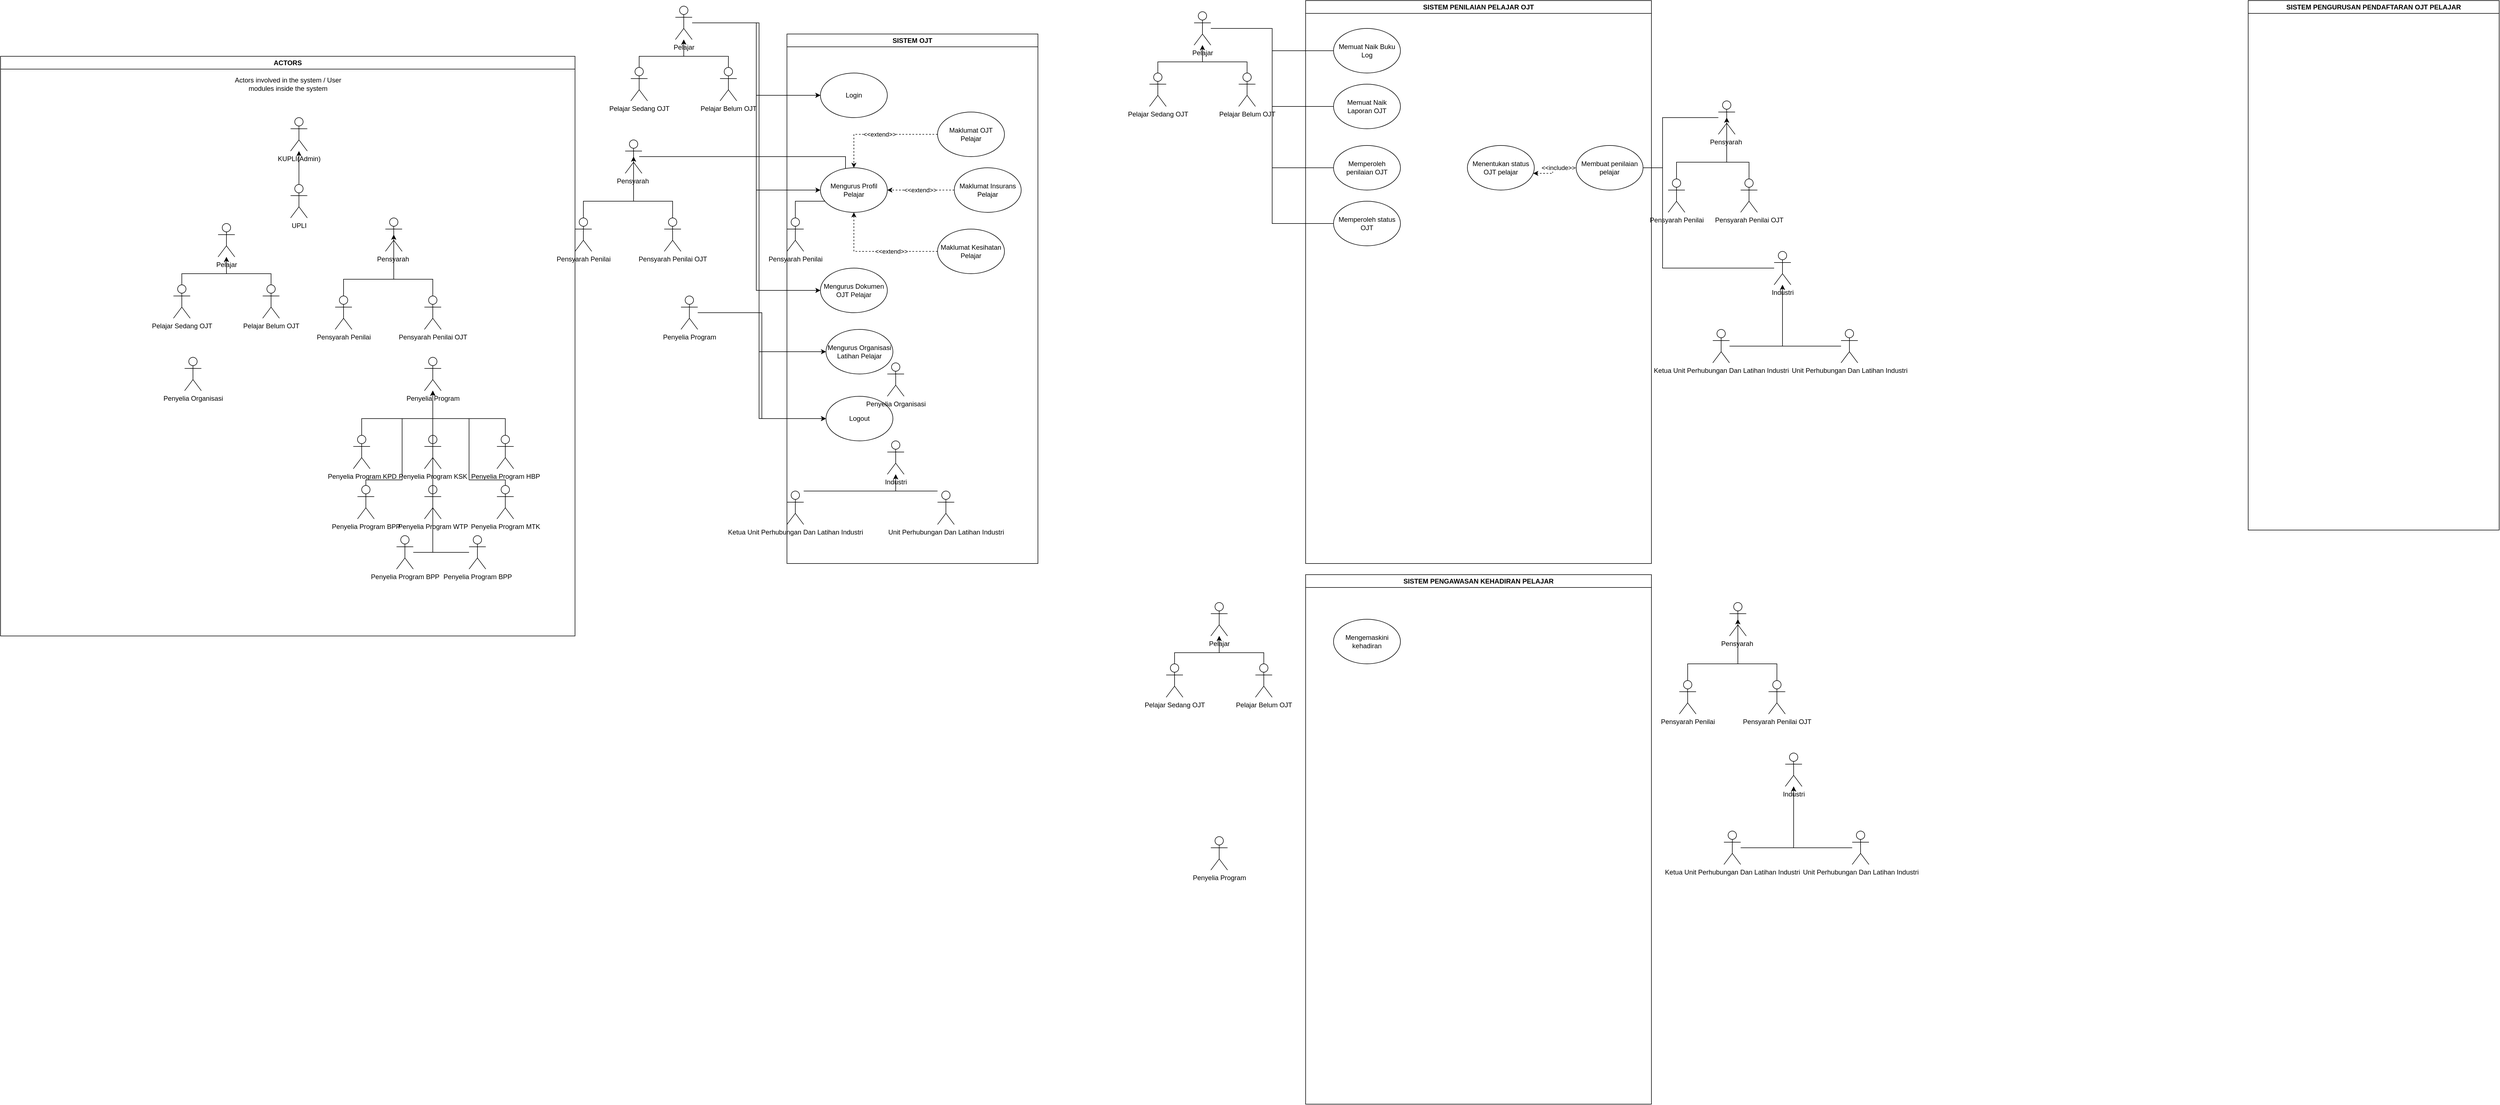 <mxfile version="21.6.8" type="device">
  <diagram name="Page-1" id="RmiC0LnNtBsDecarxAC6">
    <mxGraphModel dx="4883" dy="1937" grid="1" gridSize="10" guides="1" tooltips="1" connect="1" arrows="1" fold="1" page="1" pageScale="1" pageWidth="850" pageHeight="1100" math="0" shadow="0">
      <root>
        <mxCell id="0" />
        <mxCell id="1" parent="0" />
        <mxCell id="GjbFtSJYgkBEbsVOYZCD-24" style="edgeStyle=orthogonalEdgeStyle;rounded=0;orthogonalLoop=1;jettySize=auto;html=1;entryX=0;entryY=0.5;entryDx=0;entryDy=0;" parent="1" source="kULeiULbNWjM8K2r1JRf-3" target="GjbFtSJYgkBEbsVOYZCD-1" edge="1">
          <mxGeometry relative="1" as="geometry" />
        </mxCell>
        <mxCell id="GjbFtSJYgkBEbsVOYZCD-25" style="edgeStyle=orthogonalEdgeStyle;rounded=0;orthogonalLoop=1;jettySize=auto;html=1;entryX=0;entryY=0.5;entryDx=0;entryDy=0;" parent="1" source="kULeiULbNWjM8K2r1JRf-3" target="GjbFtSJYgkBEbsVOYZCD-4" edge="1">
          <mxGeometry relative="1" as="geometry" />
        </mxCell>
        <mxCell id="GjbFtSJYgkBEbsVOYZCD-26" style="edgeStyle=orthogonalEdgeStyle;rounded=0;orthogonalLoop=1;jettySize=auto;html=1;entryX=0;entryY=0.5;entryDx=0;entryDy=0;" parent="1" source="kULeiULbNWjM8K2r1JRf-3" target="GjbFtSJYgkBEbsVOYZCD-15" edge="1">
          <mxGeometry relative="1" as="geometry" />
        </mxCell>
        <mxCell id="GjbFtSJYgkBEbsVOYZCD-27" style="edgeStyle=orthogonalEdgeStyle;rounded=0;orthogonalLoop=1;jettySize=auto;html=1;entryX=0;entryY=0.5;entryDx=0;entryDy=0;" parent="1" source="kULeiULbNWjM8K2r1JRf-3" target="GjbFtSJYgkBEbsVOYZCD-23" edge="1">
          <mxGeometry relative="1" as="geometry" />
        </mxCell>
        <mxCell id="GjbFtSJYgkBEbsVOYZCD-28" style="edgeStyle=orthogonalEdgeStyle;rounded=0;orthogonalLoop=1;jettySize=auto;html=1;entryX=0;entryY=0.5;entryDx=0;entryDy=0;" parent="1" source="kULeiULbNWjM8K2r1JRf-3" target="GjbFtSJYgkBEbsVOYZCD-3" edge="1">
          <mxGeometry relative="1" as="geometry" />
        </mxCell>
        <mxCell id="kULeiULbNWjM8K2r1JRf-3" value="Pelajar" style="shape=umlActor;verticalLabelPosition=bottom;verticalAlign=top;html=1;outlineConnect=0;" parent="1" vertex="1">
          <mxGeometry x="-400" y="30" width="30" height="60" as="geometry" />
        </mxCell>
        <mxCell id="geQaFq1kUyZr5R1xTq72-2" value="Industri" style="shape=umlActor;verticalLabelPosition=bottom;verticalAlign=top;html=1;outlineConnect=0;" parent="1" vertex="1">
          <mxGeometry x="-20" y="810" width="30" height="60" as="geometry" />
        </mxCell>
        <mxCell id="geQaFq1kUyZr5R1xTq72-8" style="edgeStyle=orthogonalEdgeStyle;rounded=0;orthogonalLoop=1;jettySize=auto;html=1;entryX=0.5;entryY=0.5;entryDx=0;entryDy=0;entryPerimeter=0;endArrow=none;endFill=0;" parent="1" source="geQaFq1kUyZr5R1xTq72-3" edge="1">
          <mxGeometry relative="1" as="geometry">
            <Array as="points">
              <mxPoint x="-185" y="380" />
              <mxPoint x="-95" y="380" />
            </Array>
            <mxPoint x="-465" y="300" as="targetPoint" />
          </mxGeometry>
        </mxCell>
        <mxCell id="geQaFq1kUyZr5R1xTq72-3" value="Pensyarah Penilai" style="shape=umlActor;verticalLabelPosition=bottom;verticalAlign=top;html=1;outlineConnect=0;" parent="1" vertex="1">
          <mxGeometry x="-200" y="410" width="30" height="60" as="geometry" />
        </mxCell>
        <mxCell id="geQaFq1kUyZr5R1xTq72-16" style="edgeStyle=orthogonalEdgeStyle;rounded=0;orthogonalLoop=1;jettySize=auto;html=1;" parent="1" source="geQaFq1kUyZr5R1xTq72-5" target="geQaFq1kUyZr5R1xTq72-2" edge="1">
          <mxGeometry relative="1" as="geometry">
            <Array as="points">
              <mxPoint x="-115" y="900" />
              <mxPoint x="-5" y="900" />
            </Array>
          </mxGeometry>
        </mxCell>
        <mxCell id="geQaFq1kUyZr5R1xTq72-5" value="Ketua Unit Perhubungan Dan Latihan Industri" style="shape=umlActor;verticalLabelPosition=bottom;verticalAlign=top;html=1;outlineConnect=0;" parent="1" vertex="1">
          <mxGeometry x="-200" y="900" width="30" height="60" as="geometry" />
        </mxCell>
        <mxCell id="geQaFq1kUyZr5R1xTq72-15" style="edgeStyle=orthogonalEdgeStyle;rounded=0;orthogonalLoop=1;jettySize=auto;html=1;" parent="1" source="geQaFq1kUyZr5R1xTq72-12" target="kULeiULbNWjM8K2r1JRf-3" edge="1">
          <mxGeometry relative="1" as="geometry">
            <Array as="points">
              <mxPoint x="-465" y="120" />
              <mxPoint x="-385" y="120" />
            </Array>
          </mxGeometry>
        </mxCell>
        <mxCell id="geQaFq1kUyZr5R1xTq72-12" value="Pelajar Sedang OJT" style="shape=umlActor;verticalLabelPosition=bottom;verticalAlign=top;html=1;outlineConnect=0;" parent="1" vertex="1">
          <mxGeometry x="-480" y="140" width="30" height="60" as="geometry" />
        </mxCell>
        <mxCell id="geQaFq1kUyZr5R1xTq72-14" style="edgeStyle=orthogonalEdgeStyle;rounded=0;orthogonalLoop=1;jettySize=auto;html=1;" parent="1" source="geQaFq1kUyZr5R1xTq72-13" target="kULeiULbNWjM8K2r1JRf-3" edge="1">
          <mxGeometry relative="1" as="geometry">
            <Array as="points">
              <mxPoint x="-305" y="120" />
              <mxPoint x="-385" y="120" />
            </Array>
          </mxGeometry>
        </mxCell>
        <mxCell id="geQaFq1kUyZr5R1xTq72-13" value="Pelajar Belum OJT" style="shape=umlActor;verticalLabelPosition=bottom;verticalAlign=top;html=1;outlineConnect=0;" parent="1" vertex="1">
          <mxGeometry x="-320" y="140" width="30" height="60" as="geometry" />
        </mxCell>
        <mxCell id="GjbFtSJYgkBEbsVOYZCD-1" value="Login" style="ellipse;whiteSpace=wrap;html=1;" parent="1" vertex="1">
          <mxGeometry x="-140" y="150" width="120" height="80" as="geometry" />
        </mxCell>
        <mxCell id="GjbFtSJYgkBEbsVOYZCD-30" style="edgeStyle=orthogonalEdgeStyle;rounded=0;orthogonalLoop=1;jettySize=auto;html=1;entryX=0;entryY=0.5;entryDx=0;entryDy=0;" parent="1" source="GjbFtSJYgkBEbsVOYZCD-2" target="GjbFtSJYgkBEbsVOYZCD-1" edge="1">
          <mxGeometry relative="1" as="geometry" />
        </mxCell>
        <mxCell id="GjbFtSJYgkBEbsVOYZCD-31" style="edgeStyle=orthogonalEdgeStyle;rounded=0;orthogonalLoop=1;jettySize=auto;html=1;entryX=0;entryY=0.5;entryDx=0;entryDy=0;" parent="1" source="GjbFtSJYgkBEbsVOYZCD-2" target="GjbFtSJYgkBEbsVOYZCD-3" edge="1">
          <mxGeometry relative="1" as="geometry" />
        </mxCell>
        <mxCell id="GjbFtSJYgkBEbsVOYZCD-2" value="Penyelia Program" style="shape=umlActor;verticalLabelPosition=bottom;verticalAlign=top;html=1;outlineConnect=0;" parent="1" vertex="1">
          <mxGeometry x="-390" y="550" width="30" height="60" as="geometry" />
        </mxCell>
        <mxCell id="GjbFtSJYgkBEbsVOYZCD-8" style="edgeStyle=orthogonalEdgeStyle;rounded=0;orthogonalLoop=1;jettySize=auto;html=1;exitX=0;exitY=0.5;exitDx=0;exitDy=0;dashed=1;" parent="1" source="GjbFtSJYgkBEbsVOYZCD-5" target="GjbFtSJYgkBEbsVOYZCD-4" edge="1">
          <mxGeometry relative="1" as="geometry" />
        </mxCell>
        <mxCell id="GjbFtSJYgkBEbsVOYZCD-13" value="&amp;lt;&amp;lt;extend&amp;gt;&amp;gt;" style="edgeLabel;html=1;align=center;verticalAlign=middle;resizable=0;points=[];" parent="GjbFtSJYgkBEbsVOYZCD-8" vertex="1" connectable="0">
          <mxGeometry x="-0.009" relative="1" as="geometry">
            <mxPoint as="offset" />
          </mxGeometry>
        </mxCell>
        <mxCell id="GjbFtSJYgkBEbsVOYZCD-9" style="edgeStyle=orthogonalEdgeStyle;rounded=0;orthogonalLoop=1;jettySize=auto;html=1;dashed=1;exitX=0;exitY=0.5;exitDx=0;exitDy=0;" parent="1" source="GjbFtSJYgkBEbsVOYZCD-6" target="GjbFtSJYgkBEbsVOYZCD-4" edge="1">
          <mxGeometry relative="1" as="geometry">
            <mxPoint x="440" y="360" as="sourcePoint" />
          </mxGeometry>
        </mxCell>
        <mxCell id="GjbFtSJYgkBEbsVOYZCD-14" value="&amp;lt;&amp;lt;extend&amp;gt;&amp;gt;" style="edgeLabel;html=1;align=center;verticalAlign=middle;resizable=0;points=[];" parent="GjbFtSJYgkBEbsVOYZCD-9" vertex="1" connectable="0">
          <mxGeometry x="0.018" relative="1" as="geometry">
            <mxPoint as="offset" />
          </mxGeometry>
        </mxCell>
        <mxCell id="GjbFtSJYgkBEbsVOYZCD-10" style="edgeStyle=orthogonalEdgeStyle;rounded=0;orthogonalLoop=1;jettySize=auto;html=1;exitX=0;exitY=0.5;exitDx=0;exitDy=0;dashed=1;" parent="1" source="GjbFtSJYgkBEbsVOYZCD-7" target="GjbFtSJYgkBEbsVOYZCD-4" edge="1">
          <mxGeometry relative="1" as="geometry" />
        </mxCell>
        <mxCell id="GjbFtSJYgkBEbsVOYZCD-12" value="&amp;lt;&amp;lt;extend&amp;gt;&amp;gt;" style="edgeLabel;html=1;align=center;verticalAlign=middle;resizable=0;points=[];" parent="GjbFtSJYgkBEbsVOYZCD-10" vertex="1" connectable="0">
          <mxGeometry x="-0.766" relative="1" as="geometry">
            <mxPoint x="-58" as="offset" />
          </mxGeometry>
        </mxCell>
        <mxCell id="GjbFtSJYgkBEbsVOYZCD-4" value="Mengurus Profil Pelajar" style="ellipse;whiteSpace=wrap;html=1;" parent="1" vertex="1">
          <mxGeometry x="-140" y="320" width="120" height="80" as="geometry" />
        </mxCell>
        <mxCell id="GjbFtSJYgkBEbsVOYZCD-5" value="Maklumat OJT Pelajar" style="ellipse;whiteSpace=wrap;html=1;" parent="1" vertex="1">
          <mxGeometry x="70" y="220" width="120" height="80" as="geometry" />
        </mxCell>
        <mxCell id="GjbFtSJYgkBEbsVOYZCD-6" value="Maklumat Insurans Pelajar" style="ellipse;whiteSpace=wrap;html=1;" parent="1" vertex="1">
          <mxGeometry x="100" y="320" width="120" height="80" as="geometry" />
        </mxCell>
        <mxCell id="GjbFtSJYgkBEbsVOYZCD-7" value="Maklumat Kesihatan Pelajar" style="ellipse;whiteSpace=wrap;html=1;" parent="1" vertex="1">
          <mxGeometry x="70" y="430" width="120" height="80" as="geometry" />
        </mxCell>
        <mxCell id="GjbFtSJYgkBEbsVOYZCD-20" value="SISTEM OJT" style="swimlane;whiteSpace=wrap;html=1;" parent="1" vertex="1">
          <mxGeometry x="-200" y="80" width="450" height="950" as="geometry" />
        </mxCell>
        <mxCell id="GjbFtSJYgkBEbsVOYZCD-3" value="Logout" style="ellipse;whiteSpace=wrap;html=1;" parent="GjbFtSJYgkBEbsVOYZCD-20" vertex="1">
          <mxGeometry x="70" y="650" width="120" height="80" as="geometry" />
        </mxCell>
        <mxCell id="GjbFtSJYgkBEbsVOYZCD-15" value="Mengurus Dokumen OJT Pelajar" style="ellipse;whiteSpace=wrap;html=1;" parent="GjbFtSJYgkBEbsVOYZCD-20" vertex="1">
          <mxGeometry x="60" y="420" width="120" height="80" as="geometry" />
        </mxCell>
        <mxCell id="GjbFtSJYgkBEbsVOYZCD-23" value="Mengurus Organisasi Latihan Pelajar" style="ellipse;whiteSpace=wrap;html=1;" parent="GjbFtSJYgkBEbsVOYZCD-20" vertex="1">
          <mxGeometry x="70" y="530" width="120" height="80" as="geometry" />
        </mxCell>
        <mxCell id="XAJfEO6bcJJsT6EWXQ95-1" value="Penyelia Organisasi" style="shape=umlActor;verticalLabelPosition=bottom;verticalAlign=top;html=1;outlineConnect=0;" parent="1" vertex="1">
          <mxGeometry x="-20" y="670" width="30" height="60" as="geometry" />
        </mxCell>
        <mxCell id="XAJfEO6bcJJsT6EWXQ95-2" value="SISTEM PENILAIAN PELAJAR OJT" style="swimlane;whiteSpace=wrap;html=1;" parent="1" vertex="1">
          <mxGeometry x="730" y="20" width="620" height="1010" as="geometry" />
        </mxCell>
        <mxCell id="XAJfEO6bcJJsT6EWXQ95-33" value="Memuat Naik Buku Log" style="ellipse;whiteSpace=wrap;html=1;" parent="XAJfEO6bcJJsT6EWXQ95-2" vertex="1">
          <mxGeometry x="50" y="50" width="120" height="80" as="geometry" />
        </mxCell>
        <mxCell id="XAJfEO6bcJJsT6EWXQ95-34" value="Memuat Naik Laporan OJT" style="ellipse;whiteSpace=wrap;html=1;" parent="XAJfEO6bcJJsT6EWXQ95-2" vertex="1">
          <mxGeometry x="50" y="150" width="120" height="80" as="geometry" />
        </mxCell>
        <mxCell id="XAJfEO6bcJJsT6EWXQ95-35" value="Membuat penilaian pelajar" style="ellipse;whiteSpace=wrap;html=1;" parent="XAJfEO6bcJJsT6EWXQ95-2" vertex="1">
          <mxGeometry x="485" y="260" width="120" height="80" as="geometry" />
        </mxCell>
        <mxCell id="XAJfEO6bcJJsT6EWXQ95-42" value="Memperoleh penilaian OJT" style="ellipse;whiteSpace=wrap;html=1;" parent="XAJfEO6bcJJsT6EWXQ95-2" vertex="1">
          <mxGeometry x="50" y="260" width="120" height="80" as="geometry" />
        </mxCell>
        <mxCell id="XAJfEO6bcJJsT6EWXQ95-43" value="Memperoleh status OJT" style="ellipse;whiteSpace=wrap;html=1;" parent="XAJfEO6bcJJsT6EWXQ95-2" vertex="1">
          <mxGeometry x="50" y="360" width="120" height="80" as="geometry" />
        </mxCell>
        <mxCell id="XAJfEO6bcJJsT6EWXQ95-76" style="edgeStyle=orthogonalEdgeStyle;rounded=0;orthogonalLoop=1;jettySize=auto;html=1;exitX=0;exitY=0.5;exitDx=0;exitDy=0;dashed=1;" parent="XAJfEO6bcJJsT6EWXQ95-2" source="XAJfEO6bcJJsT6EWXQ95-35" target="XAJfEO6bcJJsT6EWXQ95-44" edge="1">
          <mxGeometry relative="1" as="geometry">
            <Array as="points">
              <mxPoint x="443" y="300" />
              <mxPoint x="443" y="310" />
            </Array>
          </mxGeometry>
        </mxCell>
        <mxCell id="XAJfEO6bcJJsT6EWXQ95-77" value="&amp;lt;&amp;lt;include&amp;gt;&amp;gt;" style="edgeLabel;html=1;align=center;verticalAlign=middle;resizable=0;points=[];" parent="XAJfEO6bcJJsT6EWXQ95-76" vertex="1" connectable="0">
          <mxGeometry x="-0.365" y="-1" relative="1" as="geometry">
            <mxPoint x="-5" y="1" as="offset" />
          </mxGeometry>
        </mxCell>
        <mxCell id="XAJfEO6bcJJsT6EWXQ95-44" value="Menentukan status OJT pelajar" style="ellipse;whiteSpace=wrap;html=1;" parent="XAJfEO6bcJJsT6EWXQ95-2" vertex="1">
          <mxGeometry x="290" y="260" width="120" height="80" as="geometry" />
        </mxCell>
        <mxCell id="XAJfEO6bcJJsT6EWXQ95-6" value="SISTEM PENGAWASAN KEHADIRAN PELAJAR" style="swimlane;whiteSpace=wrap;html=1;" parent="1" vertex="1">
          <mxGeometry x="730" y="1050" width="620" height="950" as="geometry" />
        </mxCell>
        <mxCell id="_TSYmLOzTUtpUn4TO3Ll-18" value="Mengemaskini kehadiran" style="ellipse;whiteSpace=wrap;html=1;" parent="XAJfEO6bcJJsT6EWXQ95-6" vertex="1">
          <mxGeometry x="50" y="80" width="120" height="80" as="geometry" />
        </mxCell>
        <mxCell id="XAJfEO6bcJJsT6EWXQ95-10" value="SISTEM PENGURUSAN PENDAFTARAN OJT PELAJAR" style="swimlane;whiteSpace=wrap;html=1;" parent="1" vertex="1">
          <mxGeometry x="2420" y="20" width="450" height="950" as="geometry" />
        </mxCell>
        <mxCell id="XAJfEO6bcJJsT6EWXQ95-15" style="edgeStyle=orthogonalEdgeStyle;rounded=0;orthogonalLoop=1;jettySize=auto;html=1;" parent="1" source="XAJfEO6bcJJsT6EWXQ95-14" target="geQaFq1kUyZr5R1xTq72-2" edge="1">
          <mxGeometry relative="1" as="geometry">
            <Array as="points">
              <mxPoint x="-5" y="900" />
            </Array>
          </mxGeometry>
        </mxCell>
        <mxCell id="XAJfEO6bcJJsT6EWXQ95-14" value="Unit Perhubungan Dan Latihan Industri" style="shape=umlActor;verticalLabelPosition=bottom;verticalAlign=top;html=1;outlineConnect=0;" parent="1" vertex="1">
          <mxGeometry x="70" y="900" width="30" height="60" as="geometry" />
        </mxCell>
        <mxCell id="XAJfEO6bcJJsT6EWXQ95-56" style="edgeStyle=orthogonalEdgeStyle;rounded=0;orthogonalLoop=1;jettySize=auto;html=1;entryX=0;entryY=0.5;entryDx=0;entryDy=0;endArrow=none;endFill=0;" parent="1" source="XAJfEO6bcJJsT6EWXQ95-16" target="XAJfEO6bcJJsT6EWXQ95-33" edge="1">
          <mxGeometry relative="1" as="geometry" />
        </mxCell>
        <mxCell id="XAJfEO6bcJJsT6EWXQ95-57" style="edgeStyle=orthogonalEdgeStyle;rounded=0;orthogonalLoop=1;jettySize=auto;html=1;entryX=0;entryY=0.5;entryDx=0;entryDy=0;endArrow=none;endFill=0;" parent="1" source="XAJfEO6bcJJsT6EWXQ95-16" target="XAJfEO6bcJJsT6EWXQ95-34" edge="1">
          <mxGeometry relative="1" as="geometry" />
        </mxCell>
        <mxCell id="XAJfEO6bcJJsT6EWXQ95-58" style="edgeStyle=orthogonalEdgeStyle;rounded=0;orthogonalLoop=1;jettySize=auto;html=1;entryX=0;entryY=0.5;entryDx=0;entryDy=0;endArrow=none;endFill=0;" parent="1" source="XAJfEO6bcJJsT6EWXQ95-16" target="XAJfEO6bcJJsT6EWXQ95-42" edge="1">
          <mxGeometry relative="1" as="geometry" />
        </mxCell>
        <mxCell id="XAJfEO6bcJJsT6EWXQ95-59" style="edgeStyle=orthogonalEdgeStyle;rounded=0;orthogonalLoop=1;jettySize=auto;html=1;entryX=0;entryY=0.5;entryDx=0;entryDy=0;endArrow=none;endFill=0;" parent="1" source="XAJfEO6bcJJsT6EWXQ95-16" target="XAJfEO6bcJJsT6EWXQ95-43" edge="1">
          <mxGeometry relative="1" as="geometry" />
        </mxCell>
        <mxCell id="XAJfEO6bcJJsT6EWXQ95-16" value="Pelajar" style="shape=umlActor;verticalLabelPosition=bottom;verticalAlign=top;html=1;outlineConnect=0;" parent="1" vertex="1">
          <mxGeometry x="530" y="40" width="30" height="60" as="geometry" />
        </mxCell>
        <mxCell id="XAJfEO6bcJJsT6EWXQ95-25" style="edgeStyle=orthogonalEdgeStyle;rounded=0;orthogonalLoop=1;jettySize=auto;html=1;" parent="1" source="XAJfEO6bcJJsT6EWXQ95-26" target="XAJfEO6bcJJsT6EWXQ95-16" edge="1">
          <mxGeometry relative="1" as="geometry">
            <Array as="points">
              <mxPoint x="465" y="130" />
              <mxPoint x="545" y="130" />
            </Array>
          </mxGeometry>
        </mxCell>
        <mxCell id="XAJfEO6bcJJsT6EWXQ95-26" value="Pelajar Sedang OJT" style="shape=umlActor;verticalLabelPosition=bottom;verticalAlign=top;html=1;outlineConnect=0;" parent="1" vertex="1">
          <mxGeometry x="450" y="150" width="30" height="60" as="geometry" />
        </mxCell>
        <mxCell id="XAJfEO6bcJJsT6EWXQ95-27" style="edgeStyle=orthogonalEdgeStyle;rounded=0;orthogonalLoop=1;jettySize=auto;html=1;" parent="1" source="XAJfEO6bcJJsT6EWXQ95-28" target="XAJfEO6bcJJsT6EWXQ95-16" edge="1">
          <mxGeometry relative="1" as="geometry">
            <Array as="points">
              <mxPoint x="625" y="130" />
              <mxPoint x="545" y="130" />
            </Array>
          </mxGeometry>
        </mxCell>
        <mxCell id="XAJfEO6bcJJsT6EWXQ95-28" value="Pelajar Belum OJT" style="shape=umlActor;verticalLabelPosition=bottom;verticalAlign=top;html=1;outlineConnect=0;" parent="1" vertex="1">
          <mxGeometry x="610" y="150" width="30" height="60" as="geometry" />
        </mxCell>
        <mxCell id="XAJfEO6bcJJsT6EWXQ95-73" style="edgeStyle=orthogonalEdgeStyle;rounded=0;orthogonalLoop=1;jettySize=auto;html=1;entryX=1;entryY=0.5;entryDx=0;entryDy=0;endArrow=none;endFill=0;" parent="1" source="XAJfEO6bcJJsT6EWXQ95-37" target="XAJfEO6bcJJsT6EWXQ95-35" edge="1">
          <mxGeometry relative="1" as="geometry">
            <Array as="points">
              <mxPoint x="1370" y="230" />
              <mxPoint x="1370" y="320" />
            </Array>
          </mxGeometry>
        </mxCell>
        <mxCell id="XAJfEO6bcJJsT6EWXQ95-37" value="Pensyarah&amp;nbsp;" style="shape=umlActor;verticalLabelPosition=bottom;verticalAlign=top;html=1;outlineConnect=0;" parent="1" vertex="1">
          <mxGeometry x="1470" y="200" width="30" height="60" as="geometry" />
        </mxCell>
        <mxCell id="XAJfEO6bcJJsT6EWXQ95-38" style="edgeStyle=orthogonalEdgeStyle;rounded=0;orthogonalLoop=1;jettySize=auto;html=1;entryX=0.5;entryY=0.5;entryDx=0;entryDy=0;entryPerimeter=0;" parent="1" source="XAJfEO6bcJJsT6EWXQ95-39" target="XAJfEO6bcJJsT6EWXQ95-37" edge="1">
          <mxGeometry relative="1" as="geometry">
            <Array as="points">
              <mxPoint x="1395" y="310" />
              <mxPoint x="1485" y="310" />
            </Array>
          </mxGeometry>
        </mxCell>
        <mxCell id="XAJfEO6bcJJsT6EWXQ95-39" value="Pensyarah Penilai" style="shape=umlActor;verticalLabelPosition=bottom;verticalAlign=top;html=1;outlineConnect=0;" parent="1" vertex="1">
          <mxGeometry x="1380" y="340" width="30" height="60" as="geometry" />
        </mxCell>
        <mxCell id="XAJfEO6bcJJsT6EWXQ95-40" style="edgeStyle=orthogonalEdgeStyle;rounded=0;orthogonalLoop=1;jettySize=auto;html=1;entryX=0.5;entryY=0.5;entryDx=0;entryDy=0;entryPerimeter=0;" parent="1" source="XAJfEO6bcJJsT6EWXQ95-41" target="XAJfEO6bcJJsT6EWXQ95-37" edge="1">
          <mxGeometry relative="1" as="geometry">
            <Array as="points">
              <mxPoint x="1525" y="310" />
              <mxPoint x="1485" y="310" />
            </Array>
          </mxGeometry>
        </mxCell>
        <mxCell id="XAJfEO6bcJJsT6EWXQ95-41" value="Pensyarah Penilai OJT" style="shape=umlActor;verticalLabelPosition=bottom;verticalAlign=top;html=1;outlineConnect=0;" parent="1" vertex="1">
          <mxGeometry x="1510" y="340" width="30" height="60" as="geometry" />
        </mxCell>
        <mxCell id="XAJfEO6bcJJsT6EWXQ95-74" style="edgeStyle=orthogonalEdgeStyle;rounded=0;orthogonalLoop=1;jettySize=auto;html=1;entryX=1;entryY=0.5;entryDx=0;entryDy=0;endArrow=none;endFill=0;" parent="1" source="XAJfEO6bcJJsT6EWXQ95-68" target="XAJfEO6bcJJsT6EWXQ95-35" edge="1">
          <mxGeometry relative="1" as="geometry">
            <Array as="points">
              <mxPoint x="1370" y="500" />
              <mxPoint x="1370" y="320" />
            </Array>
          </mxGeometry>
        </mxCell>
        <mxCell id="XAJfEO6bcJJsT6EWXQ95-68" value="Industri" style="shape=umlActor;verticalLabelPosition=bottom;verticalAlign=top;html=1;outlineConnect=0;" parent="1" vertex="1">
          <mxGeometry x="1570" y="470" width="30" height="60" as="geometry" />
        </mxCell>
        <mxCell id="_TSYmLOzTUtpUn4TO3Ll-1" style="edgeStyle=orthogonalEdgeStyle;rounded=0;orthogonalLoop=1;jettySize=auto;html=1;" parent="1" source="XAJfEO6bcJJsT6EWXQ95-70" target="XAJfEO6bcJJsT6EWXQ95-68" edge="1">
          <mxGeometry relative="1" as="geometry" />
        </mxCell>
        <mxCell id="XAJfEO6bcJJsT6EWXQ95-70" value="Ketua Unit Perhubungan Dan Latihan Industri" style="shape=umlActor;verticalLabelPosition=bottom;verticalAlign=top;html=1;outlineConnect=0;" parent="1" vertex="1">
          <mxGeometry x="1460" y="610" width="30" height="60" as="geometry" />
        </mxCell>
        <mxCell id="_TSYmLOzTUtpUn4TO3Ll-2" style="edgeStyle=orthogonalEdgeStyle;rounded=0;orthogonalLoop=1;jettySize=auto;html=1;" parent="1" source="XAJfEO6bcJJsT6EWXQ95-72" target="XAJfEO6bcJJsT6EWXQ95-68" edge="1">
          <mxGeometry relative="1" as="geometry" />
        </mxCell>
        <mxCell id="XAJfEO6bcJJsT6EWXQ95-72" value="Unit Perhubungan Dan Latihan Industri" style="shape=umlActor;verticalLabelPosition=bottom;verticalAlign=top;html=1;outlineConnect=0;" parent="1" vertex="1">
          <mxGeometry x="1690" y="610" width="30" height="60" as="geometry" />
        </mxCell>
        <mxCell id="_TSYmLOzTUtpUn4TO3Ll-3" value="Pelajar" style="shape=umlActor;verticalLabelPosition=bottom;verticalAlign=top;html=1;outlineConnect=0;" parent="1" vertex="1">
          <mxGeometry x="560" y="1100" width="30" height="60" as="geometry" />
        </mxCell>
        <mxCell id="_TSYmLOzTUtpUn4TO3Ll-4" style="edgeStyle=orthogonalEdgeStyle;rounded=0;orthogonalLoop=1;jettySize=auto;html=1;" parent="1" source="_TSYmLOzTUtpUn4TO3Ll-5" target="_TSYmLOzTUtpUn4TO3Ll-3" edge="1">
          <mxGeometry relative="1" as="geometry">
            <Array as="points">
              <mxPoint x="495" y="1190" />
              <mxPoint x="575" y="1190" />
            </Array>
          </mxGeometry>
        </mxCell>
        <mxCell id="_TSYmLOzTUtpUn4TO3Ll-5" value="Pelajar Sedang OJT" style="shape=umlActor;verticalLabelPosition=bottom;verticalAlign=top;html=1;outlineConnect=0;" parent="1" vertex="1">
          <mxGeometry x="480" y="1210" width="30" height="60" as="geometry" />
        </mxCell>
        <mxCell id="_TSYmLOzTUtpUn4TO3Ll-6" style="edgeStyle=orthogonalEdgeStyle;rounded=0;orthogonalLoop=1;jettySize=auto;html=1;" parent="1" source="_TSYmLOzTUtpUn4TO3Ll-7" target="_TSYmLOzTUtpUn4TO3Ll-3" edge="1">
          <mxGeometry relative="1" as="geometry">
            <Array as="points">
              <mxPoint x="655" y="1190" />
              <mxPoint x="575" y="1190" />
            </Array>
          </mxGeometry>
        </mxCell>
        <mxCell id="_TSYmLOzTUtpUn4TO3Ll-7" value="Pelajar Belum OJT" style="shape=umlActor;verticalLabelPosition=bottom;verticalAlign=top;html=1;outlineConnect=0;" parent="1" vertex="1">
          <mxGeometry x="640" y="1210" width="30" height="60" as="geometry" />
        </mxCell>
        <mxCell id="_TSYmLOzTUtpUn4TO3Ll-8" value="Pensyarah&amp;nbsp;" style="shape=umlActor;verticalLabelPosition=bottom;verticalAlign=top;html=1;outlineConnect=0;" parent="1" vertex="1">
          <mxGeometry x="1490" y="1100" width="30" height="60" as="geometry" />
        </mxCell>
        <mxCell id="_TSYmLOzTUtpUn4TO3Ll-9" style="edgeStyle=orthogonalEdgeStyle;rounded=0;orthogonalLoop=1;jettySize=auto;html=1;entryX=0.5;entryY=0.5;entryDx=0;entryDy=0;entryPerimeter=0;" parent="1" source="_TSYmLOzTUtpUn4TO3Ll-10" target="_TSYmLOzTUtpUn4TO3Ll-8" edge="1">
          <mxGeometry relative="1" as="geometry">
            <Array as="points">
              <mxPoint x="1415" y="1210" />
              <mxPoint x="1505" y="1210" />
            </Array>
          </mxGeometry>
        </mxCell>
        <mxCell id="_TSYmLOzTUtpUn4TO3Ll-10" value="Pensyarah Penilai" style="shape=umlActor;verticalLabelPosition=bottom;verticalAlign=top;html=1;outlineConnect=0;" parent="1" vertex="1">
          <mxGeometry x="1400" y="1240" width="30" height="60" as="geometry" />
        </mxCell>
        <mxCell id="_TSYmLOzTUtpUn4TO3Ll-11" style="edgeStyle=orthogonalEdgeStyle;rounded=0;orthogonalLoop=1;jettySize=auto;html=1;entryX=0.5;entryY=0.5;entryDx=0;entryDy=0;entryPerimeter=0;" parent="1" source="_TSYmLOzTUtpUn4TO3Ll-12" target="_TSYmLOzTUtpUn4TO3Ll-8" edge="1">
          <mxGeometry relative="1" as="geometry">
            <Array as="points">
              <mxPoint x="1575" y="1210" />
              <mxPoint x="1505" y="1210" />
            </Array>
          </mxGeometry>
        </mxCell>
        <mxCell id="_TSYmLOzTUtpUn4TO3Ll-12" value="Pensyarah Penilai OJT" style="shape=umlActor;verticalLabelPosition=bottom;verticalAlign=top;html=1;outlineConnect=0;" parent="1" vertex="1">
          <mxGeometry x="1560" y="1240" width="30" height="60" as="geometry" />
        </mxCell>
        <mxCell id="_TSYmLOzTUtpUn4TO3Ll-13" value="Industri" style="shape=umlActor;verticalLabelPosition=bottom;verticalAlign=top;html=1;outlineConnect=0;" parent="1" vertex="1">
          <mxGeometry x="1590" y="1370" width="30" height="60" as="geometry" />
        </mxCell>
        <mxCell id="_TSYmLOzTUtpUn4TO3Ll-14" style="edgeStyle=orthogonalEdgeStyle;rounded=0;orthogonalLoop=1;jettySize=auto;html=1;" parent="1" source="_TSYmLOzTUtpUn4TO3Ll-15" target="_TSYmLOzTUtpUn4TO3Ll-13" edge="1">
          <mxGeometry relative="1" as="geometry" />
        </mxCell>
        <mxCell id="_TSYmLOzTUtpUn4TO3Ll-15" value="Ketua Unit Perhubungan Dan Latihan Industri" style="shape=umlActor;verticalLabelPosition=bottom;verticalAlign=top;html=1;outlineConnect=0;" parent="1" vertex="1">
          <mxGeometry x="1480" y="1510" width="30" height="60" as="geometry" />
        </mxCell>
        <mxCell id="_TSYmLOzTUtpUn4TO3Ll-16" style="edgeStyle=orthogonalEdgeStyle;rounded=0;orthogonalLoop=1;jettySize=auto;html=1;" parent="1" source="_TSYmLOzTUtpUn4TO3Ll-17" target="_TSYmLOzTUtpUn4TO3Ll-13" edge="1">
          <mxGeometry relative="1" as="geometry" />
        </mxCell>
        <mxCell id="_TSYmLOzTUtpUn4TO3Ll-17" value="Unit Perhubungan Dan Latihan Industri" style="shape=umlActor;verticalLabelPosition=bottom;verticalAlign=top;html=1;outlineConnect=0;" parent="1" vertex="1">
          <mxGeometry x="1710" y="1510" width="30" height="60" as="geometry" />
        </mxCell>
        <mxCell id="_TSYmLOzTUtpUn4TO3Ll-19" value="Penyelia Program" style="shape=umlActor;verticalLabelPosition=bottom;verticalAlign=top;html=1;outlineConnect=0;" parent="1" vertex="1">
          <mxGeometry x="560" y="1520" width="30" height="60" as="geometry" />
        </mxCell>
        <mxCell id="_TSYmLOzTUtpUn4TO3Ll-21" value="Pelajar" style="shape=umlActor;verticalLabelPosition=bottom;verticalAlign=top;html=1;outlineConnect=0;" parent="1" vertex="1">
          <mxGeometry x="-1220" y="420" width="30" height="60" as="geometry" />
        </mxCell>
        <mxCell id="_TSYmLOzTUtpUn4TO3Ll-22" style="edgeStyle=orthogonalEdgeStyle;rounded=0;orthogonalLoop=1;jettySize=auto;html=1;" parent="1" source="_TSYmLOzTUtpUn4TO3Ll-23" target="_TSYmLOzTUtpUn4TO3Ll-21" edge="1">
          <mxGeometry relative="1" as="geometry">
            <Array as="points">
              <mxPoint x="-1285" y="510" />
              <mxPoint x="-1205" y="510" />
            </Array>
          </mxGeometry>
        </mxCell>
        <mxCell id="_TSYmLOzTUtpUn4TO3Ll-23" value="Pelajar Sedang OJT" style="shape=umlActor;verticalLabelPosition=bottom;verticalAlign=top;html=1;outlineConnect=0;" parent="1" vertex="1">
          <mxGeometry x="-1300" y="530" width="30" height="60" as="geometry" />
        </mxCell>
        <mxCell id="_TSYmLOzTUtpUn4TO3Ll-24" style="edgeStyle=orthogonalEdgeStyle;rounded=0;orthogonalLoop=1;jettySize=auto;html=1;" parent="1" source="_TSYmLOzTUtpUn4TO3Ll-25" target="_TSYmLOzTUtpUn4TO3Ll-21" edge="1">
          <mxGeometry relative="1" as="geometry">
            <Array as="points">
              <mxPoint x="-1125" y="510" />
              <mxPoint x="-1205" y="510" />
            </Array>
          </mxGeometry>
        </mxCell>
        <mxCell id="_TSYmLOzTUtpUn4TO3Ll-25" value="Pelajar Belum OJT" style="shape=umlActor;verticalLabelPosition=bottom;verticalAlign=top;html=1;outlineConnect=0;" parent="1" vertex="1">
          <mxGeometry x="-1140" y="530" width="30" height="60" as="geometry" />
        </mxCell>
        <mxCell id="_TSYmLOzTUtpUn4TO3Ll-26" value="ACTORS" style="swimlane;whiteSpace=wrap;html=1;" parent="1" vertex="1">
          <mxGeometry x="-1610" y="120" width="1030" height="1040" as="geometry" />
        </mxCell>
        <mxCell id="_TSYmLOzTUtpUn4TO3Ll-30" value="Actors involved in the system / User modules inside the system" style="text;html=1;strokeColor=none;fillColor=none;align=center;verticalAlign=middle;whiteSpace=wrap;rounded=0;" parent="_TSYmLOzTUtpUn4TO3Ll-26" vertex="1">
          <mxGeometry x="407.5" y="35" width="215" height="30" as="geometry" />
        </mxCell>
        <mxCell id="_TSYmLOzTUtpUn4TO3Ll-36" value="Penyelia Organisasi" style="shape=umlActor;verticalLabelPosition=bottom;verticalAlign=top;html=1;outlineConnect=0;" parent="_TSYmLOzTUtpUn4TO3Ll-26" vertex="1">
          <mxGeometry x="330" y="540" width="30" height="60" as="geometry" />
        </mxCell>
        <mxCell id="_TSYmLOzTUtpUn4TO3Ll-41" value="Penyelia Program" style="shape=umlActor;verticalLabelPosition=bottom;verticalAlign=top;html=1;outlineConnect=0;" parent="_TSYmLOzTUtpUn4TO3Ll-26" vertex="1">
          <mxGeometry x="760" y="540" width="30" height="60" as="geometry" />
        </mxCell>
        <mxCell id="_TSYmLOzTUtpUn4TO3Ll-50" style="edgeStyle=orthogonalEdgeStyle;rounded=0;orthogonalLoop=1;jettySize=auto;html=1;" parent="_TSYmLOzTUtpUn4TO3Ll-26" source="_TSYmLOzTUtpUn4TO3Ll-42" target="_TSYmLOzTUtpUn4TO3Ll-41" edge="1">
          <mxGeometry relative="1" as="geometry">
            <Array as="points">
              <mxPoint x="647" y="650" />
              <mxPoint x="775" y="650" />
            </Array>
          </mxGeometry>
        </mxCell>
        <mxCell id="_TSYmLOzTUtpUn4TO3Ll-42" value="Penyelia Program KPD" style="shape=umlActor;verticalLabelPosition=bottom;verticalAlign=top;html=1;outlineConnect=0;" parent="_TSYmLOzTUtpUn4TO3Ll-26" vertex="1">
          <mxGeometry x="632.5" y="680" width="30" height="60" as="geometry" />
        </mxCell>
        <mxCell id="_TSYmLOzTUtpUn4TO3Ll-51" style="edgeStyle=orthogonalEdgeStyle;rounded=0;orthogonalLoop=1;jettySize=auto;html=1;" parent="_TSYmLOzTUtpUn4TO3Ll-26" source="_TSYmLOzTUtpUn4TO3Ll-43" target="_TSYmLOzTUtpUn4TO3Ll-41" edge="1">
          <mxGeometry relative="1" as="geometry" />
        </mxCell>
        <mxCell id="_TSYmLOzTUtpUn4TO3Ll-43" value="Penyelia Program KSK" style="shape=umlActor;verticalLabelPosition=bottom;verticalAlign=top;html=1;outlineConnect=0;" parent="_TSYmLOzTUtpUn4TO3Ll-26" vertex="1">
          <mxGeometry x="760" y="680" width="30" height="60" as="geometry" />
        </mxCell>
        <mxCell id="_TSYmLOzTUtpUn4TO3Ll-52" style="edgeStyle=orthogonalEdgeStyle;rounded=0;orthogonalLoop=1;jettySize=auto;html=1;" parent="_TSYmLOzTUtpUn4TO3Ll-26" source="_TSYmLOzTUtpUn4TO3Ll-44" target="_TSYmLOzTUtpUn4TO3Ll-41" edge="1">
          <mxGeometry relative="1" as="geometry">
            <Array as="points">
              <mxPoint x="905" y="650" />
              <mxPoint x="775" y="650" />
            </Array>
          </mxGeometry>
        </mxCell>
        <mxCell id="_TSYmLOzTUtpUn4TO3Ll-44" value="Penyelia Program HBP" style="shape=umlActor;verticalLabelPosition=bottom;verticalAlign=top;html=1;outlineConnect=0;" parent="_TSYmLOzTUtpUn4TO3Ll-26" vertex="1">
          <mxGeometry x="890" y="680" width="30" height="60" as="geometry" />
        </mxCell>
        <mxCell id="_TSYmLOzTUtpUn4TO3Ll-53" style="edgeStyle=orthogonalEdgeStyle;rounded=0;orthogonalLoop=1;jettySize=auto;html=1;" parent="_TSYmLOzTUtpUn4TO3Ll-26" source="_TSYmLOzTUtpUn4TO3Ll-45" target="_TSYmLOzTUtpUn4TO3Ll-41" edge="1">
          <mxGeometry relative="1" as="geometry">
            <Array as="points">
              <mxPoint x="655" y="760" />
              <mxPoint x="720" y="760" />
              <mxPoint x="720" y="650" />
              <mxPoint x="775" y="650" />
            </Array>
          </mxGeometry>
        </mxCell>
        <mxCell id="_TSYmLOzTUtpUn4TO3Ll-45" value="Penyelia Program BPP" style="shape=umlActor;verticalLabelPosition=bottom;verticalAlign=top;html=1;outlineConnect=0;" parent="_TSYmLOzTUtpUn4TO3Ll-26" vertex="1">
          <mxGeometry x="640" y="770" width="30" height="60" as="geometry" />
        </mxCell>
        <mxCell id="_TSYmLOzTUtpUn4TO3Ll-57" style="edgeStyle=orthogonalEdgeStyle;rounded=0;orthogonalLoop=1;jettySize=auto;html=1;" parent="_TSYmLOzTUtpUn4TO3Ll-26" source="_TSYmLOzTUtpUn4TO3Ll-46" target="_TSYmLOzTUtpUn4TO3Ll-41" edge="1">
          <mxGeometry relative="1" as="geometry" />
        </mxCell>
        <mxCell id="_TSYmLOzTUtpUn4TO3Ll-46" value="Penyelia Program WTP" style="shape=umlActor;verticalLabelPosition=bottom;verticalAlign=top;html=1;outlineConnect=0;" parent="_TSYmLOzTUtpUn4TO3Ll-26" vertex="1">
          <mxGeometry x="760" y="770" width="30" height="60" as="geometry" />
        </mxCell>
        <mxCell id="_TSYmLOzTUtpUn4TO3Ll-55" style="edgeStyle=orthogonalEdgeStyle;rounded=0;orthogonalLoop=1;jettySize=auto;html=1;" parent="_TSYmLOzTUtpUn4TO3Ll-26" source="_TSYmLOzTUtpUn4TO3Ll-47" target="_TSYmLOzTUtpUn4TO3Ll-41" edge="1">
          <mxGeometry relative="1" as="geometry">
            <Array as="points">
              <mxPoint x="905" y="760" />
              <mxPoint x="840" y="760" />
              <mxPoint x="840" y="650" />
              <mxPoint x="775" y="650" />
            </Array>
          </mxGeometry>
        </mxCell>
        <mxCell id="_TSYmLOzTUtpUn4TO3Ll-47" value="Penyelia Program MTK" style="shape=umlActor;verticalLabelPosition=bottom;verticalAlign=top;html=1;outlineConnect=0;" parent="_TSYmLOzTUtpUn4TO3Ll-26" vertex="1">
          <mxGeometry x="890" y="770" width="30" height="60" as="geometry" />
        </mxCell>
        <mxCell id="_TSYmLOzTUtpUn4TO3Ll-58" style="edgeStyle=orthogonalEdgeStyle;rounded=0;orthogonalLoop=1;jettySize=auto;html=1;" parent="_TSYmLOzTUtpUn4TO3Ll-26" source="_TSYmLOzTUtpUn4TO3Ll-48" target="_TSYmLOzTUtpUn4TO3Ll-41" edge="1">
          <mxGeometry relative="1" as="geometry" />
        </mxCell>
        <mxCell id="_TSYmLOzTUtpUn4TO3Ll-48" value="Penyelia Program BPP" style="shape=umlActor;verticalLabelPosition=bottom;verticalAlign=top;html=1;outlineConnect=0;" parent="_TSYmLOzTUtpUn4TO3Ll-26" vertex="1">
          <mxGeometry x="710" y="860" width="30" height="60" as="geometry" />
        </mxCell>
        <mxCell id="_TSYmLOzTUtpUn4TO3Ll-59" style="edgeStyle=orthogonalEdgeStyle;rounded=0;orthogonalLoop=1;jettySize=auto;html=1;" parent="_TSYmLOzTUtpUn4TO3Ll-26" source="_TSYmLOzTUtpUn4TO3Ll-49" target="_TSYmLOzTUtpUn4TO3Ll-41" edge="1">
          <mxGeometry relative="1" as="geometry" />
        </mxCell>
        <mxCell id="_TSYmLOzTUtpUn4TO3Ll-49" value="Penyelia Program BPP" style="shape=umlActor;verticalLabelPosition=bottom;verticalAlign=top;html=1;outlineConnect=0;" parent="_TSYmLOzTUtpUn4TO3Ll-26" vertex="1">
          <mxGeometry x="840" y="860" width="30" height="60" as="geometry" />
        </mxCell>
        <mxCell id="_TSYmLOzTUtpUn4TO3Ll-35" value="Pensyarah Penilai OJT" style="shape=umlActor;verticalLabelPosition=bottom;verticalAlign=top;html=1;outlineConnect=0;" parent="_TSYmLOzTUtpUn4TO3Ll-26" vertex="1">
          <mxGeometry x="760" y="430" width="30" height="60" as="geometry" />
        </mxCell>
        <mxCell id="_TSYmLOzTUtpUn4TO3Ll-63" value="Pensyarah Penilai OJT" style="shape=umlActor;verticalLabelPosition=bottom;verticalAlign=top;html=1;outlineConnect=0;" parent="_TSYmLOzTUtpUn4TO3Ll-26" vertex="1">
          <mxGeometry x="1190" y="290" width="30" height="60" as="geometry" />
        </mxCell>
        <mxCell id="DNHKItUFhkpzwD4JeU14-1" value="KUPLI(Admin)" style="shape=umlActor;verticalLabelPosition=bottom;verticalAlign=top;html=1;outlineConnect=0;" vertex="1" parent="_TSYmLOzTUtpUn4TO3Ll-26">
          <mxGeometry x="520" y="110" width="30" height="60" as="geometry" />
        </mxCell>
        <mxCell id="DNHKItUFhkpzwD4JeU14-5" value="" style="edgeStyle=orthogonalEdgeStyle;rounded=0;orthogonalLoop=1;jettySize=auto;html=1;" edge="1" parent="_TSYmLOzTUtpUn4TO3Ll-26" source="DNHKItUFhkpzwD4JeU14-4" target="DNHKItUFhkpzwD4JeU14-1">
          <mxGeometry relative="1" as="geometry" />
        </mxCell>
        <mxCell id="DNHKItUFhkpzwD4JeU14-4" value="UPLI" style="shape=umlActor;verticalLabelPosition=bottom;verticalAlign=top;html=1;outlineConnect=0;" vertex="1" parent="_TSYmLOzTUtpUn4TO3Ll-26">
          <mxGeometry x="520" y="230" width="30" height="60" as="geometry" />
        </mxCell>
        <mxCell id="_TSYmLOzTUtpUn4TO3Ll-31" value="Pensyarah&amp;nbsp;" style="shape=umlActor;verticalLabelPosition=bottom;verticalAlign=top;html=1;outlineConnect=0;" parent="1" vertex="1">
          <mxGeometry x="-920" y="410" width="30" height="60" as="geometry" />
        </mxCell>
        <mxCell id="_TSYmLOzTUtpUn4TO3Ll-32" style="edgeStyle=orthogonalEdgeStyle;rounded=0;orthogonalLoop=1;jettySize=auto;html=1;entryX=0.5;entryY=0.5;entryDx=0;entryDy=0;entryPerimeter=0;" parent="1" source="_TSYmLOzTUtpUn4TO3Ll-33" target="_TSYmLOzTUtpUn4TO3Ll-31" edge="1">
          <mxGeometry relative="1" as="geometry">
            <Array as="points">
              <mxPoint x="-995" y="520" />
              <mxPoint x="-905" y="520" />
            </Array>
          </mxGeometry>
        </mxCell>
        <mxCell id="_TSYmLOzTUtpUn4TO3Ll-33" value="Pensyarah Penilai" style="shape=umlActor;verticalLabelPosition=bottom;verticalAlign=top;html=1;outlineConnect=0;" parent="1" vertex="1">
          <mxGeometry x="-1010" y="550" width="30" height="60" as="geometry" />
        </mxCell>
        <mxCell id="_TSYmLOzTUtpUn4TO3Ll-34" style="edgeStyle=orthogonalEdgeStyle;rounded=0;orthogonalLoop=1;jettySize=auto;html=1;entryX=0.5;entryY=0.5;entryDx=0;entryDy=0;entryPerimeter=0;" parent="1" source="_TSYmLOzTUtpUn4TO3Ll-35" target="_TSYmLOzTUtpUn4TO3Ll-31" edge="1">
          <mxGeometry relative="1" as="geometry">
            <Array as="points">
              <mxPoint x="-835" y="520" />
              <mxPoint x="-905" y="520" />
            </Array>
          </mxGeometry>
        </mxCell>
        <mxCell id="_TSYmLOzTUtpUn4TO3Ll-64" value="Pensyarah&amp;nbsp;" style="shape=umlActor;verticalLabelPosition=bottom;verticalAlign=top;html=1;outlineConnect=0;" parent="1" vertex="1">
          <mxGeometry x="-490" y="270" width="30" height="60" as="geometry" />
        </mxCell>
        <mxCell id="_TSYmLOzTUtpUn4TO3Ll-65" style="edgeStyle=orthogonalEdgeStyle;rounded=0;orthogonalLoop=1;jettySize=auto;html=1;entryX=0.5;entryY=0.5;entryDx=0;entryDy=0;entryPerimeter=0;" parent="1" source="_TSYmLOzTUtpUn4TO3Ll-66" target="_TSYmLOzTUtpUn4TO3Ll-64" edge="1">
          <mxGeometry relative="1" as="geometry">
            <Array as="points">
              <mxPoint x="-565" y="380" />
              <mxPoint x="-475" y="380" />
            </Array>
          </mxGeometry>
        </mxCell>
        <mxCell id="_TSYmLOzTUtpUn4TO3Ll-66" value="Pensyarah Penilai" style="shape=umlActor;verticalLabelPosition=bottom;verticalAlign=top;html=1;outlineConnect=0;" parent="1" vertex="1">
          <mxGeometry x="-580" y="410" width="30" height="60" as="geometry" />
        </mxCell>
        <mxCell id="_TSYmLOzTUtpUn4TO3Ll-67" style="edgeStyle=orthogonalEdgeStyle;rounded=0;orthogonalLoop=1;jettySize=auto;html=1;entryX=0.5;entryY=0.5;entryDx=0;entryDy=0;entryPerimeter=0;" parent="1" source="_TSYmLOzTUtpUn4TO3Ll-63" target="_TSYmLOzTUtpUn4TO3Ll-64" edge="1">
          <mxGeometry relative="1" as="geometry">
            <Array as="points">
              <mxPoint x="-405" y="380" />
              <mxPoint x="-475" y="380" />
            </Array>
          </mxGeometry>
        </mxCell>
      </root>
    </mxGraphModel>
  </diagram>
</mxfile>
